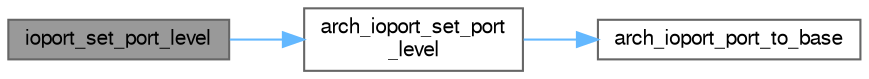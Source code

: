 digraph "ioport_set_port_level"
{
 // LATEX_PDF_SIZE
  bgcolor="transparent";
  edge [fontname=FreeSans,fontsize=10,labelfontname=FreeSans,labelfontsize=10];
  node [fontname=FreeSans,fontsize=10,shape=box,height=0.2,width=0.4];
  rankdir="LR";
  Node1 [label="ioport_set_port_level",height=0.2,width=0.4,color="gray40", fillcolor="grey60", style="filled", fontcolor="black",tooltip="Set a group of IOPORT pins in a single port to a specified logical value."];
  Node1 -> Node2 [color="steelblue1",style="solid"];
  Node2 [label="arch_ioport_set_port\l_level",height=0.2,width=0.4,color="grey40", fillcolor="white", style="filled",URL="$ioport__pio_8h.html#a5a5d465d2471926647d0a142ec76d7c4",tooltip=" "];
  Node2 -> Node3 [color="steelblue1",style="solid"];
  Node3 [label="arch_ioport_port_to_base",height=0.2,width=0.4,color="grey40", fillcolor="white", style="filled",URL="$ioport__pio_8h.html#ac2b01a65bf5686910b77f6b606497df2",tooltip=" "];
}
